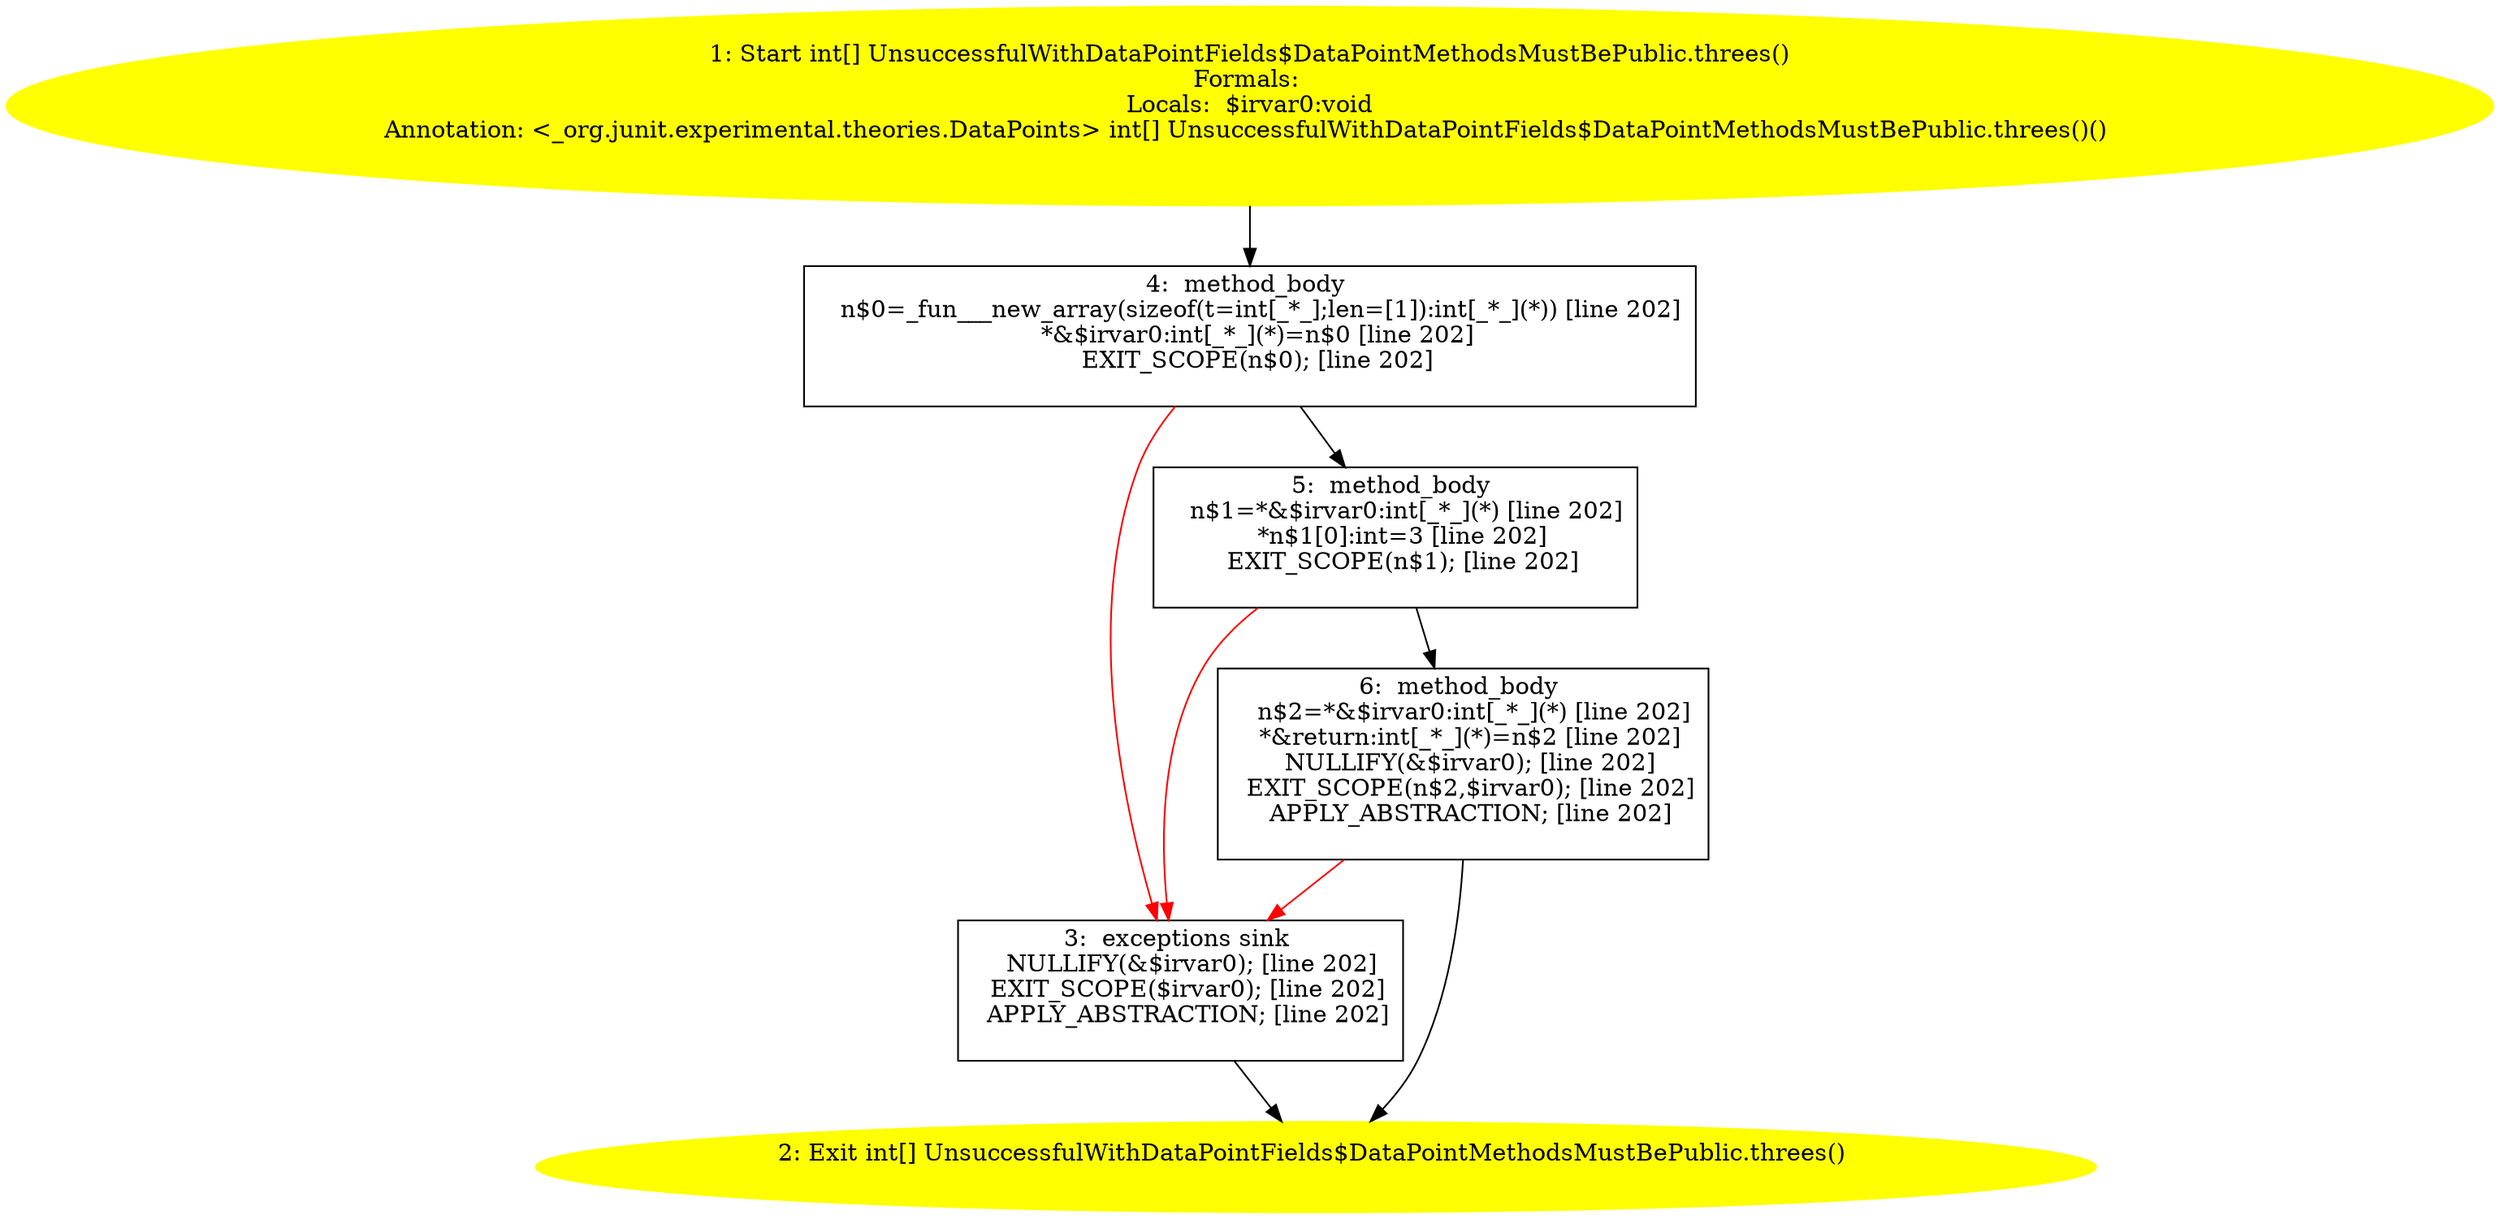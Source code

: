 /* @generated */
digraph cfg {
"org.junit.tests.experimental.theories.runner.UnsuccessfulWithDataPointFields$DataPointMethodsMustBeP.a50386209805cf85026f16f5bf200ff7_1" [label="1: Start int[] UnsuccessfulWithDataPointFields$DataPointMethodsMustBePublic.threes()\nFormals: \nLocals:  $irvar0:void\nAnnotation: <_org.junit.experimental.theories.DataPoints> int[] UnsuccessfulWithDataPointFields$DataPointMethodsMustBePublic.threes()() \n  " color=yellow style=filled]
	

	 "org.junit.tests.experimental.theories.runner.UnsuccessfulWithDataPointFields$DataPointMethodsMustBeP.a50386209805cf85026f16f5bf200ff7_1" -> "org.junit.tests.experimental.theories.runner.UnsuccessfulWithDataPointFields$DataPointMethodsMustBeP.a50386209805cf85026f16f5bf200ff7_4" ;
"org.junit.tests.experimental.theories.runner.UnsuccessfulWithDataPointFields$DataPointMethodsMustBeP.a50386209805cf85026f16f5bf200ff7_2" [label="2: Exit int[] UnsuccessfulWithDataPointFields$DataPointMethodsMustBePublic.threes() \n  " color=yellow style=filled]
	

"org.junit.tests.experimental.theories.runner.UnsuccessfulWithDataPointFields$DataPointMethodsMustBeP.a50386209805cf85026f16f5bf200ff7_3" [label="3:  exceptions sink \n   NULLIFY(&$irvar0); [line 202]\n  EXIT_SCOPE($irvar0); [line 202]\n  APPLY_ABSTRACTION; [line 202]\n " shape="box"]
	

	 "org.junit.tests.experimental.theories.runner.UnsuccessfulWithDataPointFields$DataPointMethodsMustBeP.a50386209805cf85026f16f5bf200ff7_3" -> "org.junit.tests.experimental.theories.runner.UnsuccessfulWithDataPointFields$DataPointMethodsMustBeP.a50386209805cf85026f16f5bf200ff7_2" ;
"org.junit.tests.experimental.theories.runner.UnsuccessfulWithDataPointFields$DataPointMethodsMustBeP.a50386209805cf85026f16f5bf200ff7_4" [label="4:  method_body \n   n$0=_fun___new_array(sizeof(t=int[_*_];len=[1]):int[_*_](*)) [line 202]\n  *&$irvar0:int[_*_](*)=n$0 [line 202]\n  EXIT_SCOPE(n$0); [line 202]\n " shape="box"]
	

	 "org.junit.tests.experimental.theories.runner.UnsuccessfulWithDataPointFields$DataPointMethodsMustBeP.a50386209805cf85026f16f5bf200ff7_4" -> "org.junit.tests.experimental.theories.runner.UnsuccessfulWithDataPointFields$DataPointMethodsMustBeP.a50386209805cf85026f16f5bf200ff7_5" ;
	 "org.junit.tests.experimental.theories.runner.UnsuccessfulWithDataPointFields$DataPointMethodsMustBeP.a50386209805cf85026f16f5bf200ff7_4" -> "org.junit.tests.experimental.theories.runner.UnsuccessfulWithDataPointFields$DataPointMethodsMustBeP.a50386209805cf85026f16f5bf200ff7_3" [color="red" ];
"org.junit.tests.experimental.theories.runner.UnsuccessfulWithDataPointFields$DataPointMethodsMustBeP.a50386209805cf85026f16f5bf200ff7_5" [label="5:  method_body \n   n$1=*&$irvar0:int[_*_](*) [line 202]\n  *n$1[0]:int=3 [line 202]\n  EXIT_SCOPE(n$1); [line 202]\n " shape="box"]
	

	 "org.junit.tests.experimental.theories.runner.UnsuccessfulWithDataPointFields$DataPointMethodsMustBeP.a50386209805cf85026f16f5bf200ff7_5" -> "org.junit.tests.experimental.theories.runner.UnsuccessfulWithDataPointFields$DataPointMethodsMustBeP.a50386209805cf85026f16f5bf200ff7_6" ;
	 "org.junit.tests.experimental.theories.runner.UnsuccessfulWithDataPointFields$DataPointMethodsMustBeP.a50386209805cf85026f16f5bf200ff7_5" -> "org.junit.tests.experimental.theories.runner.UnsuccessfulWithDataPointFields$DataPointMethodsMustBeP.a50386209805cf85026f16f5bf200ff7_3" [color="red" ];
"org.junit.tests.experimental.theories.runner.UnsuccessfulWithDataPointFields$DataPointMethodsMustBeP.a50386209805cf85026f16f5bf200ff7_6" [label="6:  method_body \n   n$2=*&$irvar0:int[_*_](*) [line 202]\n  *&return:int[_*_](*)=n$2 [line 202]\n  NULLIFY(&$irvar0); [line 202]\n  EXIT_SCOPE(n$2,$irvar0); [line 202]\n  APPLY_ABSTRACTION; [line 202]\n " shape="box"]
	

	 "org.junit.tests.experimental.theories.runner.UnsuccessfulWithDataPointFields$DataPointMethodsMustBeP.a50386209805cf85026f16f5bf200ff7_6" -> "org.junit.tests.experimental.theories.runner.UnsuccessfulWithDataPointFields$DataPointMethodsMustBeP.a50386209805cf85026f16f5bf200ff7_2" ;
	 "org.junit.tests.experimental.theories.runner.UnsuccessfulWithDataPointFields$DataPointMethodsMustBeP.a50386209805cf85026f16f5bf200ff7_6" -> "org.junit.tests.experimental.theories.runner.UnsuccessfulWithDataPointFields$DataPointMethodsMustBeP.a50386209805cf85026f16f5bf200ff7_3" [color="red" ];
}
